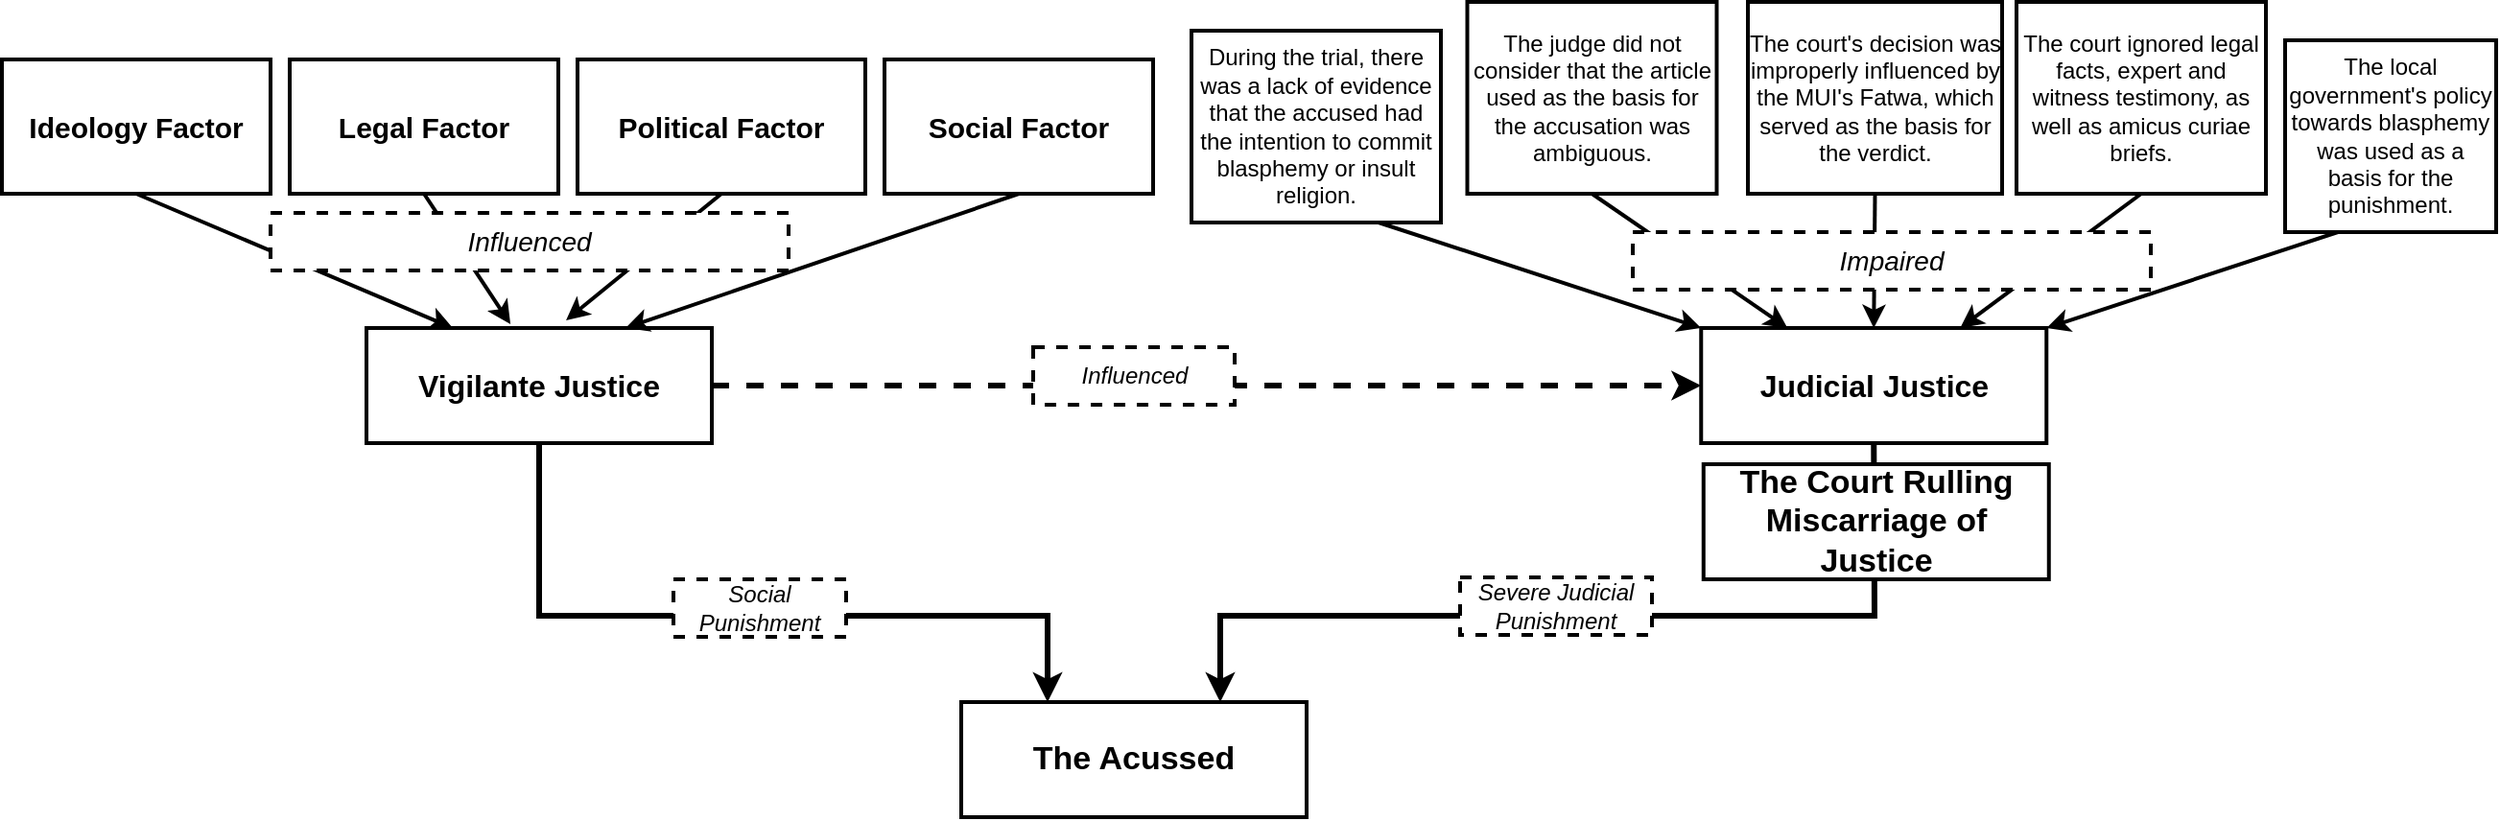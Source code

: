 <mxfile version="21.2.8" type="device">
  <diagram name="Page-1" id="8KoggW_W_P7yUMpjMHm5">
    <mxGraphModel dx="2291" dy="793" grid="1" gridSize="10" guides="1" tooltips="1" connect="1" arrows="1" fold="1" page="1" pageScale="1" pageWidth="1169" pageHeight="827" math="0" shadow="0">
      <root>
        <mxCell id="0" />
        <mxCell id="1" parent="0" />
        <mxCell id="ION2CE9Pe2rUqgVuKL0s-1" value="&lt;b&gt;&lt;font style=&quot;font-size: 15px;&quot;&gt;Ideology Factor&lt;/font&gt;&lt;/b&gt;" style="rounded=0;whiteSpace=wrap;html=1;strokeWidth=2;" parent="1" vertex="1">
          <mxGeometry x="-350" y="50" width="140" height="70" as="geometry" />
        </mxCell>
        <mxCell id="ION2CE9Pe2rUqgVuKL0s-6" value="&lt;b&gt;&lt;font style=&quot;font-size: 15px;&quot;&gt;Legal Factor&lt;/font&gt;&lt;/b&gt;" style="rounded=0;whiteSpace=wrap;html=1;strokeWidth=2;" parent="1" vertex="1">
          <mxGeometry x="-200" y="50" width="140" height="70" as="geometry" />
        </mxCell>
        <mxCell id="ION2CE9Pe2rUqgVuKL0s-10" value="&lt;b&gt;&lt;font style=&quot;font-size: 15px;&quot;&gt;Political Factor&lt;/font&gt;&lt;/b&gt;" style="rounded=0;whiteSpace=wrap;html=1;strokeWidth=2;" parent="1" vertex="1">
          <mxGeometry x="-50" y="50" width="150" height="70" as="geometry" />
        </mxCell>
        <mxCell id="ION2CE9Pe2rUqgVuKL0s-14" value="&lt;b&gt;&lt;font style=&quot;font-size: 15px;&quot;&gt;Social Factor&lt;/font&gt;&lt;/b&gt;" style="rounded=0;whiteSpace=wrap;html=1;strokeWidth=2;" parent="1" vertex="1">
          <mxGeometry x="110" y="50" width="140" height="70" as="geometry" />
        </mxCell>
        <mxCell id="ION2CE9Pe2rUqgVuKL0s-18" value="&lt;font style=&quot;font-size: 16px;&quot;&gt;&lt;b style=&quot;font-size: 16px;&quot;&gt;Vigilante Justice&lt;/b&gt;&lt;/font&gt;" style="rounded=0;whiteSpace=wrap;html=1;fontSize=16;strokeWidth=2;" parent="1" vertex="1">
          <mxGeometry x="-160" y="190" width="180" height="60" as="geometry" />
        </mxCell>
        <mxCell id="ION2CE9Pe2rUqgVuKL0s-19" value="" style="endArrow=classic;html=1;rounded=0;exitX=0.5;exitY=1;exitDx=0;exitDy=0;entryX=0.25;entryY=0;entryDx=0;entryDy=0;strokeWidth=2;endFill=1;" parent="1" source="ION2CE9Pe2rUqgVuKL0s-1" target="ION2CE9Pe2rUqgVuKL0s-18" edge="1">
          <mxGeometry width="50" height="50" relative="1" as="geometry">
            <mxPoint y="30" as="sourcePoint" />
            <mxPoint x="50" y="-20" as="targetPoint" />
          </mxGeometry>
        </mxCell>
        <mxCell id="ION2CE9Pe2rUqgVuKL0s-20" value="" style="endArrow=classic;html=1;rounded=0;exitX=0.5;exitY=1;exitDx=0;exitDy=0;entryX=0.417;entryY=-0.033;entryDx=0;entryDy=0;strokeWidth=2;endFill=1;entryPerimeter=0;" parent="1" source="ION2CE9Pe2rUqgVuKL0s-6" target="ION2CE9Pe2rUqgVuKL0s-18" edge="1">
          <mxGeometry width="50" height="50" relative="1" as="geometry">
            <mxPoint x="-310" y="130" as="sourcePoint" />
            <mxPoint x="-15" y="190" as="targetPoint" />
          </mxGeometry>
        </mxCell>
        <mxCell id="ION2CE9Pe2rUqgVuKL0s-21" value="" style="endArrow=classic;html=1;rounded=0;exitX=0.5;exitY=1;exitDx=0;exitDy=0;entryX=0.578;entryY=-0.067;entryDx=0;entryDy=0;strokeWidth=2;endFill=1;entryPerimeter=0;" parent="1" source="ION2CE9Pe2rUqgVuKL0s-10" target="ION2CE9Pe2rUqgVuKL0s-18" edge="1">
          <mxGeometry width="50" height="50" relative="1" as="geometry">
            <mxPoint x="-85" y="130" as="sourcePoint" />
            <mxPoint x="-1" y="187" as="targetPoint" />
          </mxGeometry>
        </mxCell>
        <mxCell id="ION2CE9Pe2rUqgVuKL0s-22" value="" style="endArrow=classic;html=1;rounded=0;exitX=0.5;exitY=1;exitDx=0;exitDy=0;strokeWidth=2;endFill=1;entryX=0.75;entryY=0;entryDx=0;entryDy=0;" parent="1" source="ION2CE9Pe2rUqgVuKL0s-14" target="ION2CE9Pe2rUqgVuKL0s-18" edge="1">
          <mxGeometry width="50" height="50" relative="1" as="geometry">
            <mxPoint x="145" y="130" as="sourcePoint" />
            <mxPoint x="70" y="180" as="targetPoint" />
          </mxGeometry>
        </mxCell>
        <mxCell id="tdkXz5MAlz_Qz0bM5fH5-1" value="&lt;font style=&quot;font-size: 16px;&quot;&gt;&lt;b style=&quot;font-size: 16px;&quot;&gt;Judicial Justice&lt;/b&gt;&lt;/font&gt;" style="rounded=0;whiteSpace=wrap;html=1;fontSize=16;strokeWidth=2;" parent="1" vertex="1">
          <mxGeometry x="535.63" y="190" width="180" height="60" as="geometry" />
        </mxCell>
        <mxCell id="tdkXz5MAlz_Qz0bM5fH5-2" value="The court&#39;s decision was improperly influenced by the MUI&#39;s Fatwa, which served as the basis for the verdict." style="rounded=0;whiteSpace=wrap;html=1;strokeWidth=2;" parent="1" vertex="1">
          <mxGeometry x="560" y="20" width="132.5" height="100" as="geometry" />
        </mxCell>
        <mxCell id="tdkXz5MAlz_Qz0bM5fH5-4" value="The judge did not consider that the article used as the basis for the accusation was ambiguous." style="rounded=0;whiteSpace=wrap;html=1;strokeWidth=2;" parent="1" vertex="1">
          <mxGeometry x="413.75" y="20" width="130" height="100" as="geometry" />
        </mxCell>
        <mxCell id="tdkXz5MAlz_Qz0bM5fH5-5" value="During the trial, there was a lack of evidence that the accused had the intention to commit blasphemy or insult religion." style="rounded=0;whiteSpace=wrap;html=1;strokeWidth=2;" parent="1" vertex="1">
          <mxGeometry x="270" y="35" width="130" height="100" as="geometry" />
        </mxCell>
        <mxCell id="tdkXz5MAlz_Qz0bM5fH5-6" value="The court ignored legal facts, expert and witness testimony, as well as amicus curiae briefs." style="rounded=0;whiteSpace=wrap;html=1;strokeWidth=2;" parent="1" vertex="1">
          <mxGeometry x="700" y="20" width="130" height="100" as="geometry" />
        </mxCell>
        <mxCell id="tdkXz5MAlz_Qz0bM5fH5-7" value="The local government&#39;s policy towards blasphemy was used as a basis for the punishment." style="rounded=0;whiteSpace=wrap;html=1;strokeWidth=2;" parent="1" vertex="1">
          <mxGeometry x="840" y="40" width="110" height="100" as="geometry" />
        </mxCell>
        <mxCell id="tdkXz5MAlz_Qz0bM5fH5-8" value="" style="endArrow=classic;html=1;rounded=0;entryX=0;entryY=0;entryDx=0;entryDy=0;exitX=0.75;exitY=1;exitDx=0;exitDy=0;strokeWidth=2;" parent="1" source="tdkXz5MAlz_Qz0bM5fH5-5" target="tdkXz5MAlz_Qz0bM5fH5-1" edge="1">
          <mxGeometry width="50" height="50" relative="1" as="geometry">
            <mxPoint x="300" y="210" as="sourcePoint" />
            <mxPoint x="350" y="160" as="targetPoint" />
          </mxGeometry>
        </mxCell>
        <mxCell id="tdkXz5MAlz_Qz0bM5fH5-9" value="" style="endArrow=classic;html=1;rounded=0;entryX=0.25;entryY=0;entryDx=0;entryDy=0;exitX=0.5;exitY=1;exitDx=0;exitDy=0;strokeWidth=2;" parent="1" source="tdkXz5MAlz_Qz0bM5fH5-4" target="tdkXz5MAlz_Qz0bM5fH5-1" edge="1">
          <mxGeometry width="50" height="50" relative="1" as="geometry">
            <mxPoint x="318" y="170" as="sourcePoint" />
            <mxPoint x="560" y="200" as="targetPoint" />
          </mxGeometry>
        </mxCell>
        <mxCell id="tdkXz5MAlz_Qz0bM5fH5-10" value="" style="endArrow=classic;html=1;rounded=0;entryX=0.5;entryY=0;entryDx=0;entryDy=0;exitX=0.5;exitY=1;exitDx=0;exitDy=0;strokeWidth=2;" parent="1" source="tdkXz5MAlz_Qz0bM5fH5-2" target="tdkXz5MAlz_Qz0bM5fH5-1" edge="1">
          <mxGeometry width="50" height="50" relative="1" as="geometry">
            <mxPoint x="465" y="130" as="sourcePoint" />
            <mxPoint x="605" y="200" as="targetPoint" />
          </mxGeometry>
        </mxCell>
        <mxCell id="tdkXz5MAlz_Qz0bM5fH5-11" value="" style="endArrow=classic;html=1;rounded=0;entryX=0.75;entryY=0;entryDx=0;entryDy=0;exitX=0.5;exitY=1;exitDx=0;exitDy=0;strokeWidth=2;" parent="1" source="tdkXz5MAlz_Qz0bM5fH5-6" target="tdkXz5MAlz_Qz0bM5fH5-1" edge="1">
          <mxGeometry width="50" height="50" relative="1" as="geometry">
            <mxPoint x="650" y="130" as="sourcePoint" />
            <mxPoint x="650" y="200" as="targetPoint" />
          </mxGeometry>
        </mxCell>
        <mxCell id="tdkXz5MAlz_Qz0bM5fH5-12" value="" style="endArrow=classic;html=1;rounded=0;entryX=1;entryY=0;entryDx=0;entryDy=0;exitX=0.25;exitY=1;exitDx=0;exitDy=0;strokeWidth=2;" parent="1" source="tdkXz5MAlz_Qz0bM5fH5-7" target="tdkXz5MAlz_Qz0bM5fH5-1" edge="1">
          <mxGeometry width="50" height="50" relative="1" as="geometry">
            <mxPoint x="835" y="130" as="sourcePoint" />
            <mxPoint x="695" y="200" as="targetPoint" />
          </mxGeometry>
        </mxCell>
        <mxCell id="tdkXz5MAlz_Qz0bM5fH5-14" value="&lt;i style=&quot;font-size: 14px;&quot;&gt;Impaired&lt;/i&gt;" style="rounded=0;whiteSpace=wrap;html=1;dashed=1;strokeWidth=2;fontSize=14;" parent="1" vertex="1">
          <mxGeometry x="500" y="140" width="270" height="30" as="geometry" />
        </mxCell>
        <mxCell id="tdkXz5MAlz_Qz0bM5fH5-15" value="&lt;i style=&quot;font-size: 14px;&quot;&gt;Influenced&lt;/i&gt;" style="rounded=0;whiteSpace=wrap;html=1;dashed=1;strokeWidth=2;fontSize=14;" parent="1" vertex="1">
          <mxGeometry x="-210" y="130" width="270" height="30" as="geometry" />
        </mxCell>
        <mxCell id="tdkXz5MAlz_Qz0bM5fH5-16" value="&lt;font size=&quot;1&quot; style=&quot;&quot;&gt;&lt;b style=&quot;font-size: 17px;&quot;&gt;The Acussed&lt;/b&gt;&lt;/font&gt;" style="rounded=0;whiteSpace=wrap;html=1;fontSize=14;strokeWidth=2;" parent="1" vertex="1">
          <mxGeometry x="150" y="385" width="180" height="60" as="geometry" />
        </mxCell>
        <mxCell id="tdkXz5MAlz_Qz0bM5fH5-17" value="" style="endArrow=classic;html=1;rounded=0;exitX=0.5;exitY=1;exitDx=0;exitDy=0;entryX=0.25;entryY=0;entryDx=0;entryDy=0;strokeWidth=3;" parent="1" source="ION2CE9Pe2rUqgVuKL0s-18" target="tdkXz5MAlz_Qz0bM5fH5-16" edge="1">
          <mxGeometry width="50" height="50" relative="1" as="geometry">
            <mxPoint x="120" y="250" as="sourcePoint" />
            <mxPoint x="170" y="200" as="targetPoint" />
            <Array as="points">
              <mxPoint x="-70" y="340" />
              <mxPoint x="195" y="340" />
            </Array>
          </mxGeometry>
        </mxCell>
        <mxCell id="tdkXz5MAlz_Qz0bM5fH5-18" value="" style="endArrow=classic;html=1;rounded=0;exitX=0.5;exitY=1;exitDx=0;exitDy=0;entryX=0.75;entryY=0;entryDx=0;entryDy=0;strokeWidth=3;" parent="1" source="tdkXz5MAlz_Qz0bM5fH5-1" target="tdkXz5MAlz_Qz0bM5fH5-16" edge="1">
          <mxGeometry width="50" height="50" relative="1" as="geometry">
            <mxPoint x="-90" y="260" as="sourcePoint" />
            <mxPoint x="205" y="340" as="targetPoint" />
            <Array as="points">
              <mxPoint x="626" y="340" />
              <mxPoint x="285" y="340" />
            </Array>
          </mxGeometry>
        </mxCell>
        <mxCell id="tdkXz5MAlz_Qz0bM5fH5-19" value="&lt;i style=&quot;&quot;&gt;Social Punishment&lt;/i&gt;" style="rounded=0;whiteSpace=wrap;html=1;dashed=1;strokeWidth=2;" parent="1" vertex="1">
          <mxGeometry y="321" width="90" height="30" as="geometry" />
        </mxCell>
        <mxCell id="tdkXz5MAlz_Qz0bM5fH5-21" value="&lt;i style=&quot;&quot;&gt;Severe Judicial Punishment&lt;/i&gt;" style="rounded=0;whiteSpace=wrap;html=1;dashed=1;strokeWidth=2;" parent="1" vertex="1">
          <mxGeometry x="410" y="320" width="100" height="30" as="geometry" />
        </mxCell>
        <mxCell id="tdkXz5MAlz_Qz0bM5fH5-23" value="&lt;font size=&quot;1&quot; style=&quot;&quot;&gt;&lt;b style=&quot;font-size: 17px;&quot;&gt;The Court Rulling Miscarriage of Justice&lt;/b&gt;&lt;/font&gt;" style="rounded=0;whiteSpace=wrap;html=1;fontSize=14;strokeWidth=2;" parent="1" vertex="1">
          <mxGeometry x="536.88" y="261" width="180" height="60" as="geometry" />
        </mxCell>
        <mxCell id="tdkXz5MAlz_Qz0bM5fH5-25" value="" style="endArrow=classic;html=1;rounded=0;exitX=1;exitY=0.5;exitDx=0;exitDy=0;entryX=0;entryY=0.5;entryDx=0;entryDy=0;strokeWidth=3;dashed=1;" parent="1" source="ION2CE9Pe2rUqgVuKL0s-18" target="tdkXz5MAlz_Qz0bM5fH5-1" edge="1">
          <mxGeometry width="50" height="50" relative="1" as="geometry">
            <mxPoint x="160" y="220" as="sourcePoint" />
            <mxPoint x="210" y="170" as="targetPoint" />
          </mxGeometry>
        </mxCell>
        <mxCell id="tdkXz5MAlz_Qz0bM5fH5-26" value="&lt;i style=&quot;&quot;&gt;Influenced&lt;/i&gt;" style="rounded=0;whiteSpace=wrap;html=1;dashed=1;strokeWidth=2;" parent="1" vertex="1">
          <mxGeometry x="187.5" y="200" width="105" height="30" as="geometry" />
        </mxCell>
      </root>
    </mxGraphModel>
  </diagram>
</mxfile>
